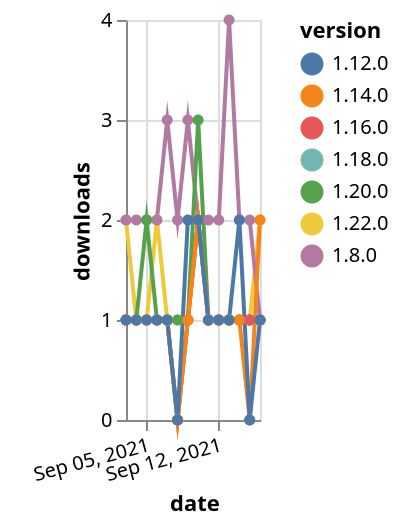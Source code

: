 {"$schema": "https://vega.github.io/schema/vega-lite/v5.json", "description": "A simple bar chart with embedded data.", "data": {"values": [{"date": "2021-09-03", "total": 165, "delta": 1, "version": "1.18.0"}, {"date": "2021-09-04", "total": 166, "delta": 1, "version": "1.18.0"}, {"date": "2021-09-05", "total": 167, "delta": 1, "version": "1.18.0"}, {"date": "2021-09-06", "total": 168, "delta": 1, "version": "1.18.0"}, {"date": "2021-09-07", "total": 169, "delta": 1, "version": "1.18.0"}, {"date": "2021-09-08", "total": 169, "delta": 0, "version": "1.18.0"}, {"date": "2021-09-09", "total": 170, "delta": 1, "version": "1.18.0"}, {"date": "2021-09-10", "total": 172, "delta": 2, "version": "1.18.0"}, {"date": "2021-09-11", "total": 173, "delta": 1, "version": "1.18.0"}, {"date": "2021-09-12", "total": 174, "delta": 1, "version": "1.18.0"}, {"date": "2021-09-13", "total": 175, "delta": 1, "version": "1.18.0"}, {"date": "2021-09-14", "total": 176, "delta": 1, "version": "1.18.0"}, {"date": "2021-09-15", "total": 177, "delta": 1, "version": "1.18.0"}, {"date": "2021-09-16", "total": 178, "delta": 1, "version": "1.18.0"}, {"date": "2021-09-03", "total": 117, "delta": 2, "version": "1.22.0"}, {"date": "2021-09-04", "total": 118, "delta": 1, "version": "1.22.0"}, {"date": "2021-09-05", "total": 119, "delta": 1, "version": "1.22.0"}, {"date": "2021-09-06", "total": 121, "delta": 2, "version": "1.22.0"}, {"date": "2021-09-07", "total": 122, "delta": 1, "version": "1.22.0"}, {"date": "2021-09-08", "total": 123, "delta": 1, "version": "1.22.0"}, {"date": "2021-09-09", "total": 124, "delta": 1, "version": "1.22.0"}, {"date": "2021-09-10", "total": 126, "delta": 2, "version": "1.22.0"}, {"date": "2021-09-11", "total": 127, "delta": 1, "version": "1.22.0"}, {"date": "2021-09-12", "total": 128, "delta": 1, "version": "1.22.0"}, {"date": "2021-09-13", "total": 129, "delta": 1, "version": "1.22.0"}, {"date": "2021-09-14", "total": 130, "delta": 1, "version": "1.22.0"}, {"date": "2021-09-15", "total": 131, "delta": 1, "version": "1.22.0"}, {"date": "2021-09-16", "total": 133, "delta": 2, "version": "1.22.0"}, {"date": "2021-09-03", "total": 2342, "delta": 2, "version": "1.8.0"}, {"date": "2021-09-04", "total": 2344, "delta": 2, "version": "1.8.0"}, {"date": "2021-09-05", "total": 2346, "delta": 2, "version": "1.8.0"}, {"date": "2021-09-06", "total": 2348, "delta": 2, "version": "1.8.0"}, {"date": "2021-09-07", "total": 2351, "delta": 3, "version": "1.8.0"}, {"date": "2021-09-08", "total": 2353, "delta": 2, "version": "1.8.0"}, {"date": "2021-09-09", "total": 2356, "delta": 3, "version": "1.8.0"}, {"date": "2021-09-10", "total": 2358, "delta": 2, "version": "1.8.0"}, {"date": "2021-09-11", "total": 2360, "delta": 2, "version": "1.8.0"}, {"date": "2021-09-12", "total": 2362, "delta": 2, "version": "1.8.0"}, {"date": "2021-09-13", "total": 2366, "delta": 4, "version": "1.8.0"}, {"date": "2021-09-14", "total": 2368, "delta": 2, "version": "1.8.0"}, {"date": "2021-09-15", "total": 2370, "delta": 2, "version": "1.8.0"}, {"date": "2021-09-16", "total": 2371, "delta": 1, "version": "1.8.0"}, {"date": "2021-09-03", "total": 172, "delta": 1, "version": "1.20.0"}, {"date": "2021-09-04", "total": 173, "delta": 1, "version": "1.20.0"}, {"date": "2021-09-05", "total": 175, "delta": 2, "version": "1.20.0"}, {"date": "2021-09-06", "total": 176, "delta": 1, "version": "1.20.0"}, {"date": "2021-09-07", "total": 177, "delta": 1, "version": "1.20.0"}, {"date": "2021-09-08", "total": 178, "delta": 1, "version": "1.20.0"}, {"date": "2021-09-09", "total": 179, "delta": 1, "version": "1.20.0"}, {"date": "2021-09-10", "total": 182, "delta": 3, "version": "1.20.0"}, {"date": "2021-09-11", "total": 183, "delta": 1, "version": "1.20.0"}, {"date": "2021-09-12", "total": 184, "delta": 1, "version": "1.20.0"}, {"date": "2021-09-13", "total": 185, "delta": 1, "version": "1.20.0"}, {"date": "2021-09-14", "total": 186, "delta": 1, "version": "1.20.0"}, {"date": "2021-09-15", "total": 187, "delta": 1, "version": "1.20.0"}, {"date": "2021-09-16", "total": 188, "delta": 1, "version": "1.20.0"}, {"date": "2021-09-03", "total": 184, "delta": 1, "version": "1.16.0"}, {"date": "2021-09-04", "total": 185, "delta": 1, "version": "1.16.0"}, {"date": "2021-09-05", "total": 186, "delta": 1, "version": "1.16.0"}, {"date": "2021-09-06", "total": 187, "delta": 1, "version": "1.16.0"}, {"date": "2021-09-07", "total": 188, "delta": 1, "version": "1.16.0"}, {"date": "2021-09-08", "total": 188, "delta": 0, "version": "1.16.0"}, {"date": "2021-09-09", "total": 189, "delta": 1, "version": "1.16.0"}, {"date": "2021-09-10", "total": 191, "delta": 2, "version": "1.16.0"}, {"date": "2021-09-11", "total": 192, "delta": 1, "version": "1.16.0"}, {"date": "2021-09-12", "total": 193, "delta": 1, "version": "1.16.0"}, {"date": "2021-09-13", "total": 194, "delta": 1, "version": "1.16.0"}, {"date": "2021-09-14", "total": 195, "delta": 1, "version": "1.16.0"}, {"date": "2021-09-15", "total": 196, "delta": 1, "version": "1.16.0"}, {"date": "2021-09-16", "total": 197, "delta": 1, "version": "1.16.0"}, {"date": "2021-09-03", "total": 191, "delta": 1, "version": "1.14.0"}, {"date": "2021-09-04", "total": 192, "delta": 1, "version": "1.14.0"}, {"date": "2021-09-05", "total": 193, "delta": 1, "version": "1.14.0"}, {"date": "2021-09-06", "total": 194, "delta": 1, "version": "1.14.0"}, {"date": "2021-09-07", "total": 195, "delta": 1, "version": "1.14.0"}, {"date": "2021-09-08", "total": 195, "delta": 0, "version": "1.14.0"}, {"date": "2021-09-09", "total": 196, "delta": 1, "version": "1.14.0"}, {"date": "2021-09-10", "total": 198, "delta": 2, "version": "1.14.0"}, {"date": "2021-09-11", "total": 199, "delta": 1, "version": "1.14.0"}, {"date": "2021-09-12", "total": 200, "delta": 1, "version": "1.14.0"}, {"date": "2021-09-13", "total": 201, "delta": 1, "version": "1.14.0"}, {"date": "2021-09-14", "total": 202, "delta": 1, "version": "1.14.0"}, {"date": "2021-09-15", "total": 202, "delta": 0, "version": "1.14.0"}, {"date": "2021-09-16", "total": 204, "delta": 2, "version": "1.14.0"}, {"date": "2021-09-03", "total": 237, "delta": 1, "version": "1.12.0"}, {"date": "2021-09-04", "total": 238, "delta": 1, "version": "1.12.0"}, {"date": "2021-09-05", "total": 239, "delta": 1, "version": "1.12.0"}, {"date": "2021-09-06", "total": 240, "delta": 1, "version": "1.12.0"}, {"date": "2021-09-07", "total": 241, "delta": 1, "version": "1.12.0"}, {"date": "2021-09-08", "total": 241, "delta": 0, "version": "1.12.0"}, {"date": "2021-09-09", "total": 243, "delta": 2, "version": "1.12.0"}, {"date": "2021-09-10", "total": 245, "delta": 2, "version": "1.12.0"}, {"date": "2021-09-11", "total": 246, "delta": 1, "version": "1.12.0"}, {"date": "2021-09-12", "total": 247, "delta": 1, "version": "1.12.0"}, {"date": "2021-09-13", "total": 248, "delta": 1, "version": "1.12.0"}, {"date": "2021-09-14", "total": 250, "delta": 2, "version": "1.12.0"}, {"date": "2021-09-15", "total": 250, "delta": 0, "version": "1.12.0"}, {"date": "2021-09-16", "total": 251, "delta": 1, "version": "1.12.0"}]}, "width": "container", "mark": {"type": "line", "point": {"filled": true}}, "encoding": {"x": {"field": "date", "type": "temporal", "timeUnit": "yearmonthdate", "title": "date", "axis": {"labelAngle": -15}}, "y": {"field": "delta", "type": "quantitative", "title": "downloads"}, "color": {"field": "version", "type": "nominal"}, "tooltip": {"field": "delta"}}}